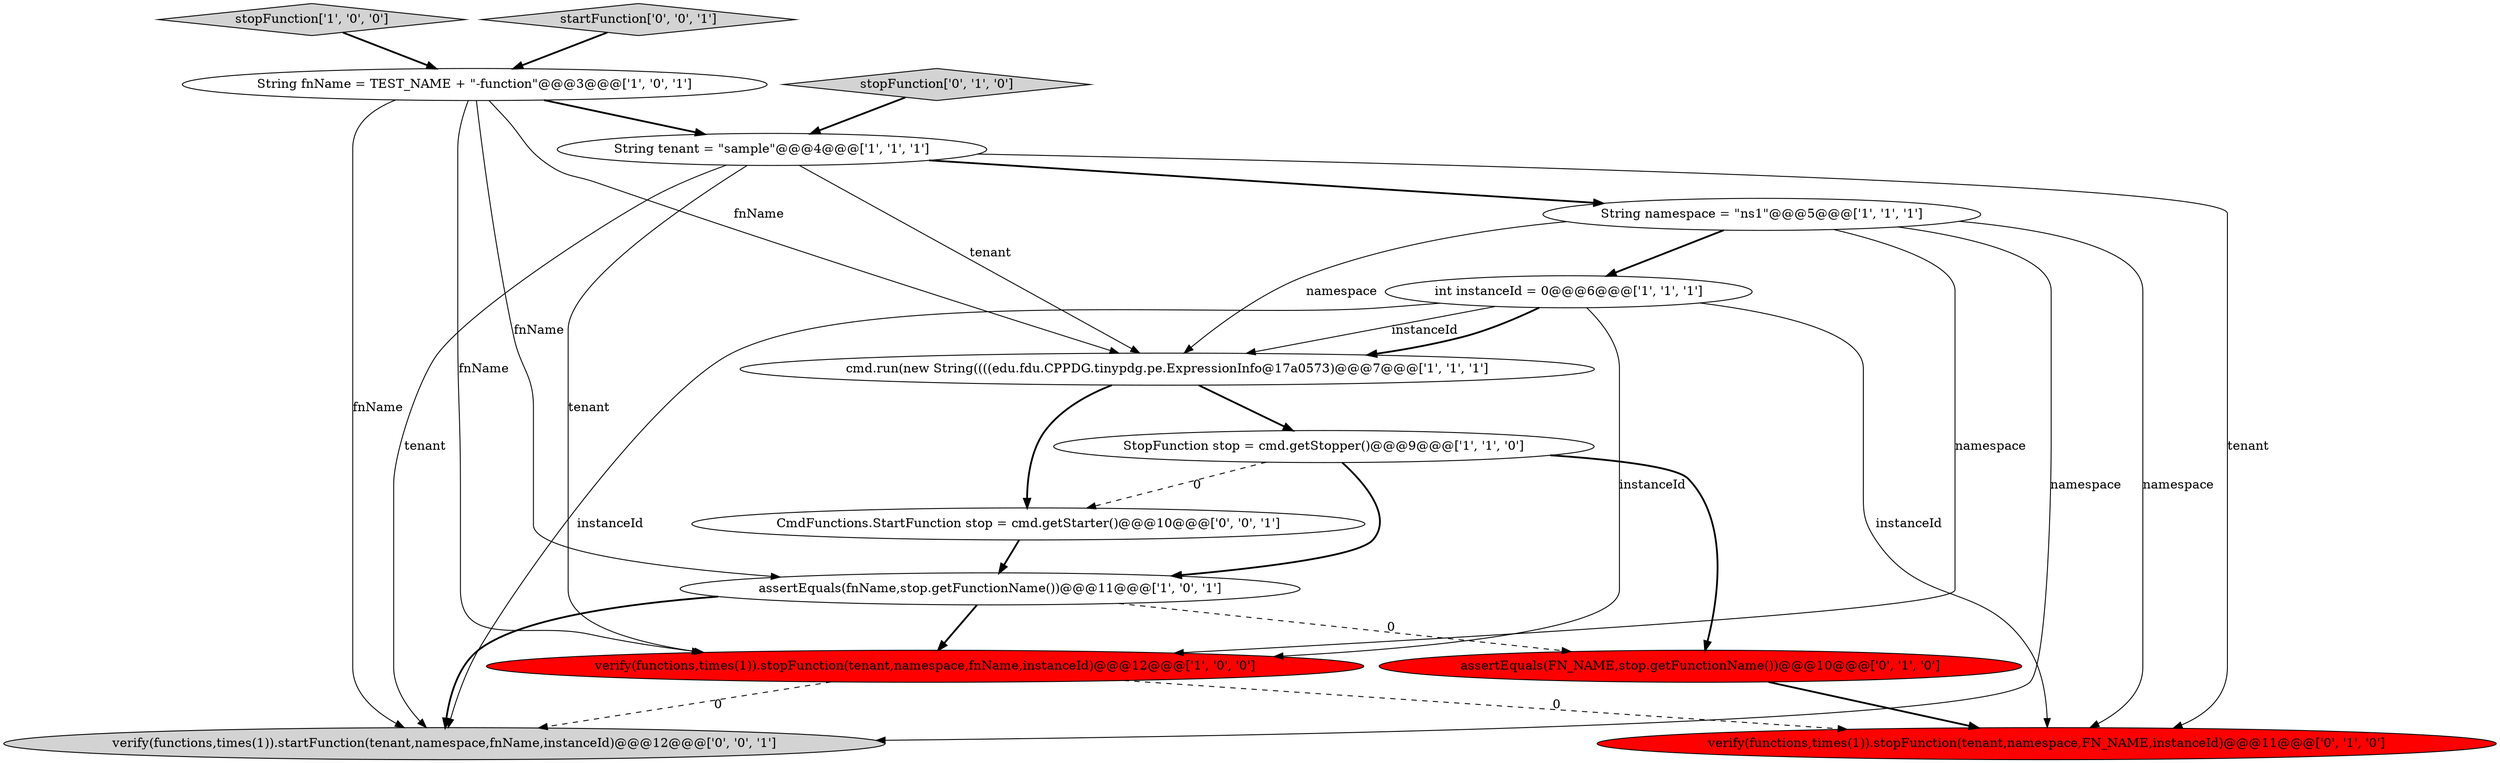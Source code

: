 digraph {
0 [style = filled, label = "assertEquals(fnName,stop.getFunctionName())@@@11@@@['1', '0', '1']", fillcolor = white, shape = ellipse image = "AAA0AAABBB1BBB"];
1 [style = filled, label = "verify(functions,times(1)).stopFunction(tenant,namespace,fnName,instanceId)@@@12@@@['1', '0', '0']", fillcolor = red, shape = ellipse image = "AAA1AAABBB1BBB"];
9 [style = filled, label = "stopFunction['0', '1', '0']", fillcolor = lightgray, shape = diamond image = "AAA0AAABBB2BBB"];
12 [style = filled, label = "CmdFunctions.StartFunction stop = cmd.getStarter()@@@10@@@['0', '0', '1']", fillcolor = white, shape = ellipse image = "AAA0AAABBB3BBB"];
13 [style = filled, label = "verify(functions,times(1)).startFunction(tenant,namespace,fnName,instanceId)@@@12@@@['0', '0', '1']", fillcolor = lightgray, shape = ellipse image = "AAA0AAABBB3BBB"];
2 [style = filled, label = "int instanceId = 0@@@6@@@['1', '1', '1']", fillcolor = white, shape = ellipse image = "AAA0AAABBB1BBB"];
8 [style = filled, label = "stopFunction['1', '0', '0']", fillcolor = lightgray, shape = diamond image = "AAA0AAABBB1BBB"];
5 [style = filled, label = "cmd.run(new String((((edu.fdu.CPPDG.tinypdg.pe.ExpressionInfo@17a0573)@@@7@@@['1', '1', '1']", fillcolor = white, shape = ellipse image = "AAA0AAABBB1BBB"];
6 [style = filled, label = "String fnName = TEST_NAME + \"-function\"@@@3@@@['1', '0', '1']", fillcolor = white, shape = ellipse image = "AAA0AAABBB1BBB"];
7 [style = filled, label = "String tenant = \"sample\"@@@4@@@['1', '1', '1']", fillcolor = white, shape = ellipse image = "AAA0AAABBB1BBB"];
4 [style = filled, label = "String namespace = \"ns1\"@@@5@@@['1', '1', '1']", fillcolor = white, shape = ellipse image = "AAA0AAABBB1BBB"];
10 [style = filled, label = "assertEquals(FN_NAME,stop.getFunctionName())@@@10@@@['0', '1', '0']", fillcolor = red, shape = ellipse image = "AAA1AAABBB2BBB"];
11 [style = filled, label = "verify(functions,times(1)).stopFunction(tenant,namespace,FN_NAME,instanceId)@@@11@@@['0', '1', '0']", fillcolor = red, shape = ellipse image = "AAA1AAABBB2BBB"];
14 [style = filled, label = "startFunction['0', '0', '1']", fillcolor = lightgray, shape = diamond image = "AAA0AAABBB3BBB"];
3 [style = filled, label = "StopFunction stop = cmd.getStopper()@@@9@@@['1', '1', '0']", fillcolor = white, shape = ellipse image = "AAA0AAABBB1BBB"];
5->3 [style = bold, label=""];
4->13 [style = solid, label="namespace"];
0->13 [style = bold, label=""];
6->1 [style = solid, label="fnName"];
8->6 [style = bold, label=""];
4->2 [style = bold, label=""];
7->4 [style = bold, label=""];
7->13 [style = solid, label="tenant"];
9->7 [style = bold, label=""];
2->1 [style = solid, label="instanceId"];
12->0 [style = bold, label=""];
7->11 [style = solid, label="tenant"];
0->10 [style = dashed, label="0"];
3->0 [style = bold, label=""];
6->0 [style = solid, label="fnName"];
7->1 [style = solid, label="tenant"];
1->13 [style = dashed, label="0"];
2->5 [style = solid, label="instanceId"];
3->10 [style = bold, label=""];
3->12 [style = dashed, label="0"];
5->12 [style = bold, label=""];
2->13 [style = solid, label="instanceId"];
4->11 [style = solid, label="namespace"];
1->11 [style = dashed, label="0"];
0->1 [style = bold, label=""];
4->1 [style = solid, label="namespace"];
4->5 [style = solid, label="namespace"];
6->13 [style = solid, label="fnName"];
2->11 [style = solid, label="instanceId"];
6->7 [style = bold, label=""];
7->5 [style = solid, label="tenant"];
6->5 [style = solid, label="fnName"];
14->6 [style = bold, label=""];
2->5 [style = bold, label=""];
10->11 [style = bold, label=""];
}
